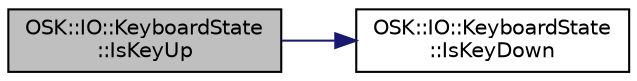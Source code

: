 digraph "OSK::IO::KeyboardState::IsKeyUp"
{
 // LATEX_PDF_SIZE
  edge [fontname="Helvetica",fontsize="10",labelfontname="Helvetica",labelfontsize="10"];
  node [fontname="Helvetica",fontsize="10",shape=record];
  rankdir="LR";
  Node1 [label="OSK::IO::KeyboardState\l::IsKeyUp",height=0.2,width=0.4,color="black", fillcolor="grey75", style="filled", fontcolor="black",tooltip="Comprueba si una tecla no está siendo pulsada."];
  Node1 -> Node2 [color="midnightblue",fontsize="10",style="solid",fontname="Helvetica"];
  Node2 [label="OSK::IO::KeyboardState\l::IsKeyDown",height=0.2,width=0.4,color="black", fillcolor="white", style="filled",URL="$class_o_s_k_1_1_i_o_1_1_keyboard_state.html#a7b0105eda9c1f9c4f0182781a0cb0506",tooltip="Comprueba si una tecla está siendo pulsada."];
}
